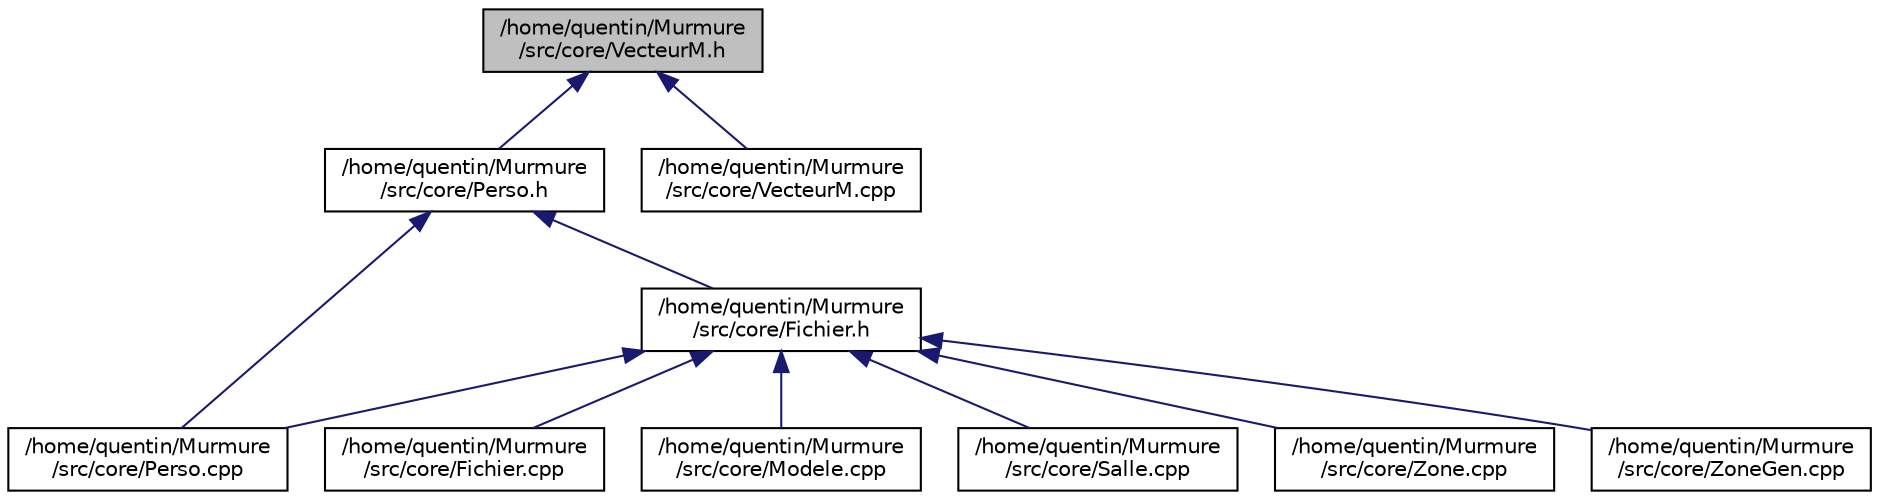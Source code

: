 digraph "/home/quentin/Murmure/src/core/VecteurM.h"
{
  edge [fontname="Helvetica",fontsize="10",labelfontname="Helvetica",labelfontsize="10"];
  node [fontname="Helvetica",fontsize="10",shape=record];
  Node1 [label="/home/quentin/Murmure\l/src/core/VecteurM.h",height=0.2,width=0.4,color="black", fillcolor="grey75", style="filled", fontcolor="black"];
  Node1 -> Node2 [dir="back",color="midnightblue",fontsize="10",style="solid"];
  Node2 [label="/home/quentin/Murmure\l/src/core/Perso.h",height=0.2,width=0.4,color="black", fillcolor="white", style="filled",URL="$Perso_8h.html"];
  Node2 -> Node3 [dir="back",color="midnightblue",fontsize="10",style="solid"];
  Node3 [label="/home/quentin/Murmure\l/src/core/Fichier.h",height=0.2,width=0.4,color="black", fillcolor="white", style="filled",URL="$Fichier_8h.html"];
  Node3 -> Node4 [dir="back",color="midnightblue",fontsize="10",style="solid"];
  Node4 [label="/home/quentin/Murmure\l/src/core/Fichier.cpp",height=0.2,width=0.4,color="black", fillcolor="white", style="filled",URL="$Fichier_8cpp.html"];
  Node3 -> Node5 [dir="back",color="midnightblue",fontsize="10",style="solid"];
  Node5 [label="/home/quentin/Murmure\l/src/core/Modele.cpp",height=0.2,width=0.4,color="black", fillcolor="white", style="filled",URL="$Modele_8cpp.html",tooltip="fichier source du module Modele. "];
  Node3 -> Node6 [dir="back",color="midnightblue",fontsize="10",style="solid"];
  Node6 [label="/home/quentin/Murmure\l/src/core/Perso.cpp",height=0.2,width=0.4,color="black", fillcolor="white", style="filled",URL="$Perso_8cpp.html"];
  Node3 -> Node7 [dir="back",color="midnightblue",fontsize="10",style="solid"];
  Node7 [label="/home/quentin/Murmure\l/src/core/Salle.cpp",height=0.2,width=0.4,color="black", fillcolor="white", style="filled",URL="$Salle_8cpp.html",tooltip="Code source pour le module Salle. "];
  Node3 -> Node8 [dir="back",color="midnightblue",fontsize="10",style="solid"];
  Node8 [label="/home/quentin/Murmure\l/src/core/Zone.cpp",height=0.2,width=0.4,color="black", fillcolor="white", style="filled",URL="$Zone_8cpp.html",tooltip="Code source pour le module Zone. "];
  Node3 -> Node9 [dir="back",color="midnightblue",fontsize="10",style="solid"];
  Node9 [label="/home/quentin/Murmure\l/src/core/ZoneGen.cpp",height=0.2,width=0.4,color="black", fillcolor="white", style="filled",URL="$ZoneGen_8cpp.html",tooltip="fichier source de la class ZoneGen. "];
  Node2 -> Node6 [dir="back",color="midnightblue",fontsize="10",style="solid"];
  Node1 -> Node10 [dir="back",color="midnightblue",fontsize="10",style="solid"];
  Node10 [label="/home/quentin/Murmure\l/src/core/VecteurM.cpp",height=0.2,width=0.4,color="black", fillcolor="white", style="filled",URL="$VecteurM_8cpp.html"];
}
